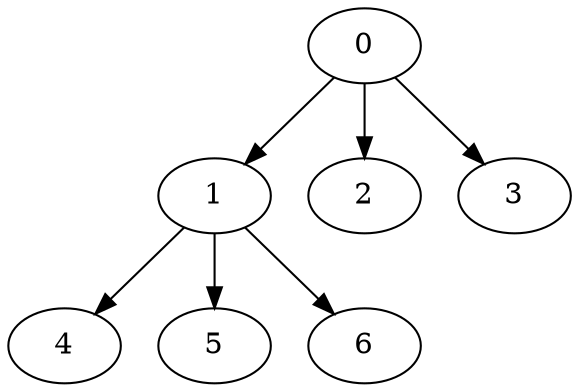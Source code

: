digraph "outputOutTree-Balanced-MaxBf-3_Nodes_7_CCR_2.0_WeightType_Random" {
		0		[Weight=5,Start=0,Processor=0];
		1		[Weight=6,Start=5,Processor=0];
		2		[Weight=5,Start=11,Processor=0];
		3		[Weight=6,Start=22,Processor=1];
		4		[Weight=4,Start=16,Processor=0];
		5		[Weight=7,Start=15,Processor=1];
		6		[Weight=7,Start=20,Processor=0];
		0 -> 1	[Weight=15];
		0 -> 2	[Weight=11];
		0 -> 3	[Weight=11];
		1 -> 4	[Weight=19];
		1 -> 5	[Weight=4];
		1 -> 6	[Weight=21];
}
